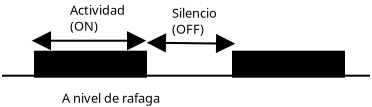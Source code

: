 <?xml version="1.0" encoding="UTF-8"?>
<dia:diagram xmlns:dia="http://www.lysator.liu.se/~alla/dia/"><dia:layer name="Fondo" visible="true"><dia:object type="Standard - Line" version="0" id="O0"><dia:attribute name="obj_pos"><dia:point val="0.7,6.4"/></dia:attribute><dia:attribute name="obj_bb"><dia:rectangle val="0.65,6.35;19.15,6.45"/></dia:attribute><dia:attribute name="conn_endpoints"><dia:point val="0.7,6.4"/><dia:point val="19.1,6.4"/></dia:attribute><dia:attribute name="numcp"><dia:int val="1"/></dia:attribute></dia:object><dia:object type="Standard - Box" version="0" id="O1"><dia:attribute name="obj_pos"><dia:point val="2.35,5.2"/></dia:attribute><dia:attribute name="obj_bb"><dia:rectangle val="2.3,5.15;7.95,6.5"/></dia:attribute><dia:attribute name="elem_corner"><dia:point val="2.35,5.2"/></dia:attribute><dia:attribute name="elem_width"><dia:real val="5.55"/></dia:attribute><dia:attribute name="elem_height"><dia:real val="1.25"/></dia:attribute><dia:attribute name="inner_color"><dia:color val="#000000"/></dia:attribute><dia:attribute name="show_background"><dia:boolean val="true"/></dia:attribute></dia:object><dia:object type="Standard - Box" version="0" id="O2"><dia:attribute name="obj_pos"><dia:point val="12.25,5.2"/></dia:attribute><dia:attribute name="obj_bb"><dia:rectangle val="12.2,5.15;17.85,6.5"/></dia:attribute><dia:attribute name="elem_corner"><dia:point val="12.25,5.2"/></dia:attribute><dia:attribute name="elem_width"><dia:real val="5.55"/></dia:attribute><dia:attribute name="elem_height"><dia:real val="1.25"/></dia:attribute><dia:attribute name="inner_color"><dia:color val="#000000"/></dia:attribute><dia:attribute name="show_background"><dia:boolean val="true"/></dia:attribute></dia:object><dia:object type="Standard - Line" version="0" id="O3"><dia:attribute name="obj_pos"><dia:point val="8,4.75"/></dia:attribute><dia:attribute name="obj_bb"><dia:rectangle val="7.941,3.949;12.359,5.601"/></dia:attribute><dia:attribute name="conn_endpoints"><dia:point val="8,4.75"/><dia:point val="12.3,4.8"/></dia:attribute><dia:attribute name="numcp"><dia:int val="1"/></dia:attribute><dia:attribute name="start_arrow"><dia:enum val="3"/></dia:attribute><dia:attribute name="start_arrow_length"><dia:real val="0.8"/></dia:attribute><dia:attribute name="start_arrow_width"><dia:real val="0.8"/></dia:attribute><dia:attribute name="end_arrow"><dia:enum val="3"/></dia:attribute><dia:attribute name="end_arrow_length"><dia:real val="0.8"/></dia:attribute><dia:attribute name="end_arrow_width"><dia:real val="0.8"/></dia:attribute></dia:object><dia:object type="Standard - Line" version="0" id="O4"><dia:attribute name="obj_pos"><dia:point val="2.25,4.65"/></dia:attribute><dia:attribute name="obj_bb"><dia:rectangle val="2.2,3.85;7.9,5.45"/></dia:attribute><dia:attribute name="conn_endpoints"><dia:point val="2.25,4.65"/><dia:point val="7.85,4.65"/></dia:attribute><dia:attribute name="numcp"><dia:int val="1"/></dia:attribute><dia:attribute name="start_arrow"><dia:enum val="3"/></dia:attribute><dia:attribute name="start_arrow_length"><dia:real val="0.8"/></dia:attribute><dia:attribute name="start_arrow_width"><dia:real val="0.8"/></dia:attribute><dia:attribute name="end_arrow"><dia:enum val="3"/></dia:attribute><dia:attribute name="end_arrow_length"><dia:real val="0.8"/></dia:attribute><dia:attribute name="end_arrow_width"><dia:real val="0.8"/></dia:attribute></dia:object><dia:object type="Standard - Text" version="0" id="O5"><dia:attribute name="obj_pos"><dia:point val="4.1,3.35"/></dia:attribute><dia:attribute name="obj_bb"><dia:rectangle val="4.1,2.678;6.772,4.595"/></dia:attribute><dia:attribute name="text"><dia:composite type="text"><dia:attribute name="string"><dia:string>#Actividad 
(ON)#</dia:string></dia:attribute><dia:attribute name="font"><dia:font family="sans" style="0" name="Courier"/></dia:attribute><dia:attribute name="height"><dia:real val="0.8"/></dia:attribute><dia:attribute name="pos"><dia:point val="4.1,3.35"/></dia:attribute><dia:attribute name="color"><dia:color val="#000000"/></dia:attribute><dia:attribute name="alignment"><dia:enum val="0"/></dia:attribute></dia:composite></dia:attribute></dia:object><dia:object type="Standard - Text" version="0" id="O6"><dia:attribute name="obj_pos"><dia:point val="9.2,3.5"/></dia:attribute><dia:attribute name="obj_bb"><dia:rectangle val="9.2,2.828;11.422,4.745"/></dia:attribute><dia:attribute name="text"><dia:composite type="text"><dia:attribute name="string"><dia:string>#Silencio
(OFF)#</dia:string></dia:attribute><dia:attribute name="font"><dia:font family="sans" style="0" name="Courier"/></dia:attribute><dia:attribute name="height"><dia:real val="0.8"/></dia:attribute><dia:attribute name="pos"><dia:point val="9.2,3.5"/></dia:attribute><dia:attribute name="color"><dia:color val="#000000"/></dia:attribute><dia:attribute name="alignment"><dia:enum val="0"/></dia:attribute></dia:composite></dia:attribute></dia:object><dia:object type="Standard - Text" version="0" id="O7"><dia:attribute name="obj_pos"><dia:point val="3.7,7.75"/></dia:attribute><dia:attribute name="obj_bb"><dia:rectangle val="3.7,7.077;8.322,8.195"/></dia:attribute><dia:attribute name="text"><dia:composite type="text"><dia:attribute name="string"><dia:string>#A nivel de rafaga#</dia:string></dia:attribute><dia:attribute name="font"><dia:font family="sans" style="0" name="Courier"/></dia:attribute><dia:attribute name="height"><dia:real val="0.8"/></dia:attribute><dia:attribute name="pos"><dia:point val="3.7,7.75"/></dia:attribute><dia:attribute name="color"><dia:color val="#000000"/></dia:attribute><dia:attribute name="alignment"><dia:enum val="0"/></dia:attribute></dia:composite></dia:attribute></dia:object></dia:layer></dia:diagram>
